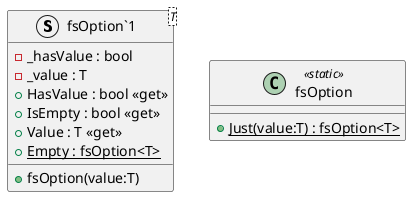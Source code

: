 @startuml
struct "fsOption`1"<T> {
    - _hasValue : bool
    - _value : T
    + HasValue : bool <<get>>
    + IsEmpty : bool <<get>>
    + Value : T <<get>>
    + fsOption(value:T)
    + {static} Empty : fsOption<T>
}
class fsOption <<static>> {
    + {static} Just(value:T) : fsOption<T>
}
@enduml
